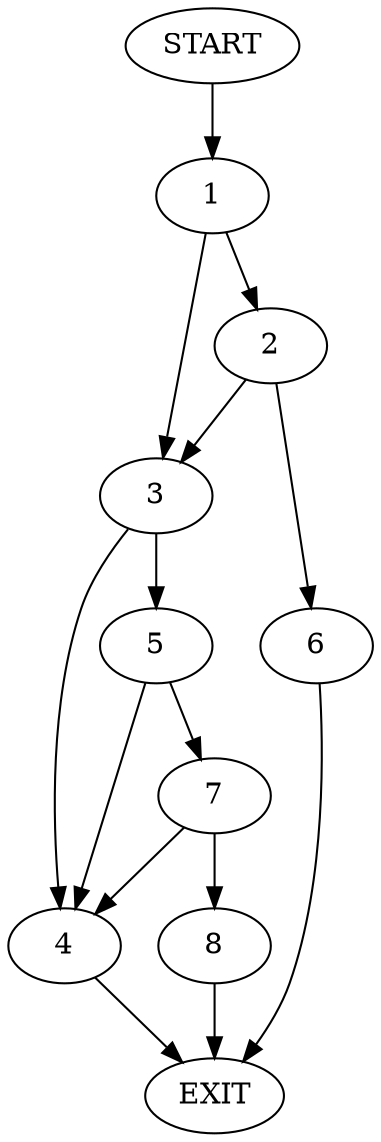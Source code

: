 digraph {
0 [label="START"]
9 [label="EXIT"]
0 -> 1
1 -> 2
1 -> 3
3 -> 4
3 -> 5
2 -> 6
2 -> 3
6 -> 9
4 -> 9
5 -> 4
5 -> 7
7 -> 4
7 -> 8
8 -> 9
}
